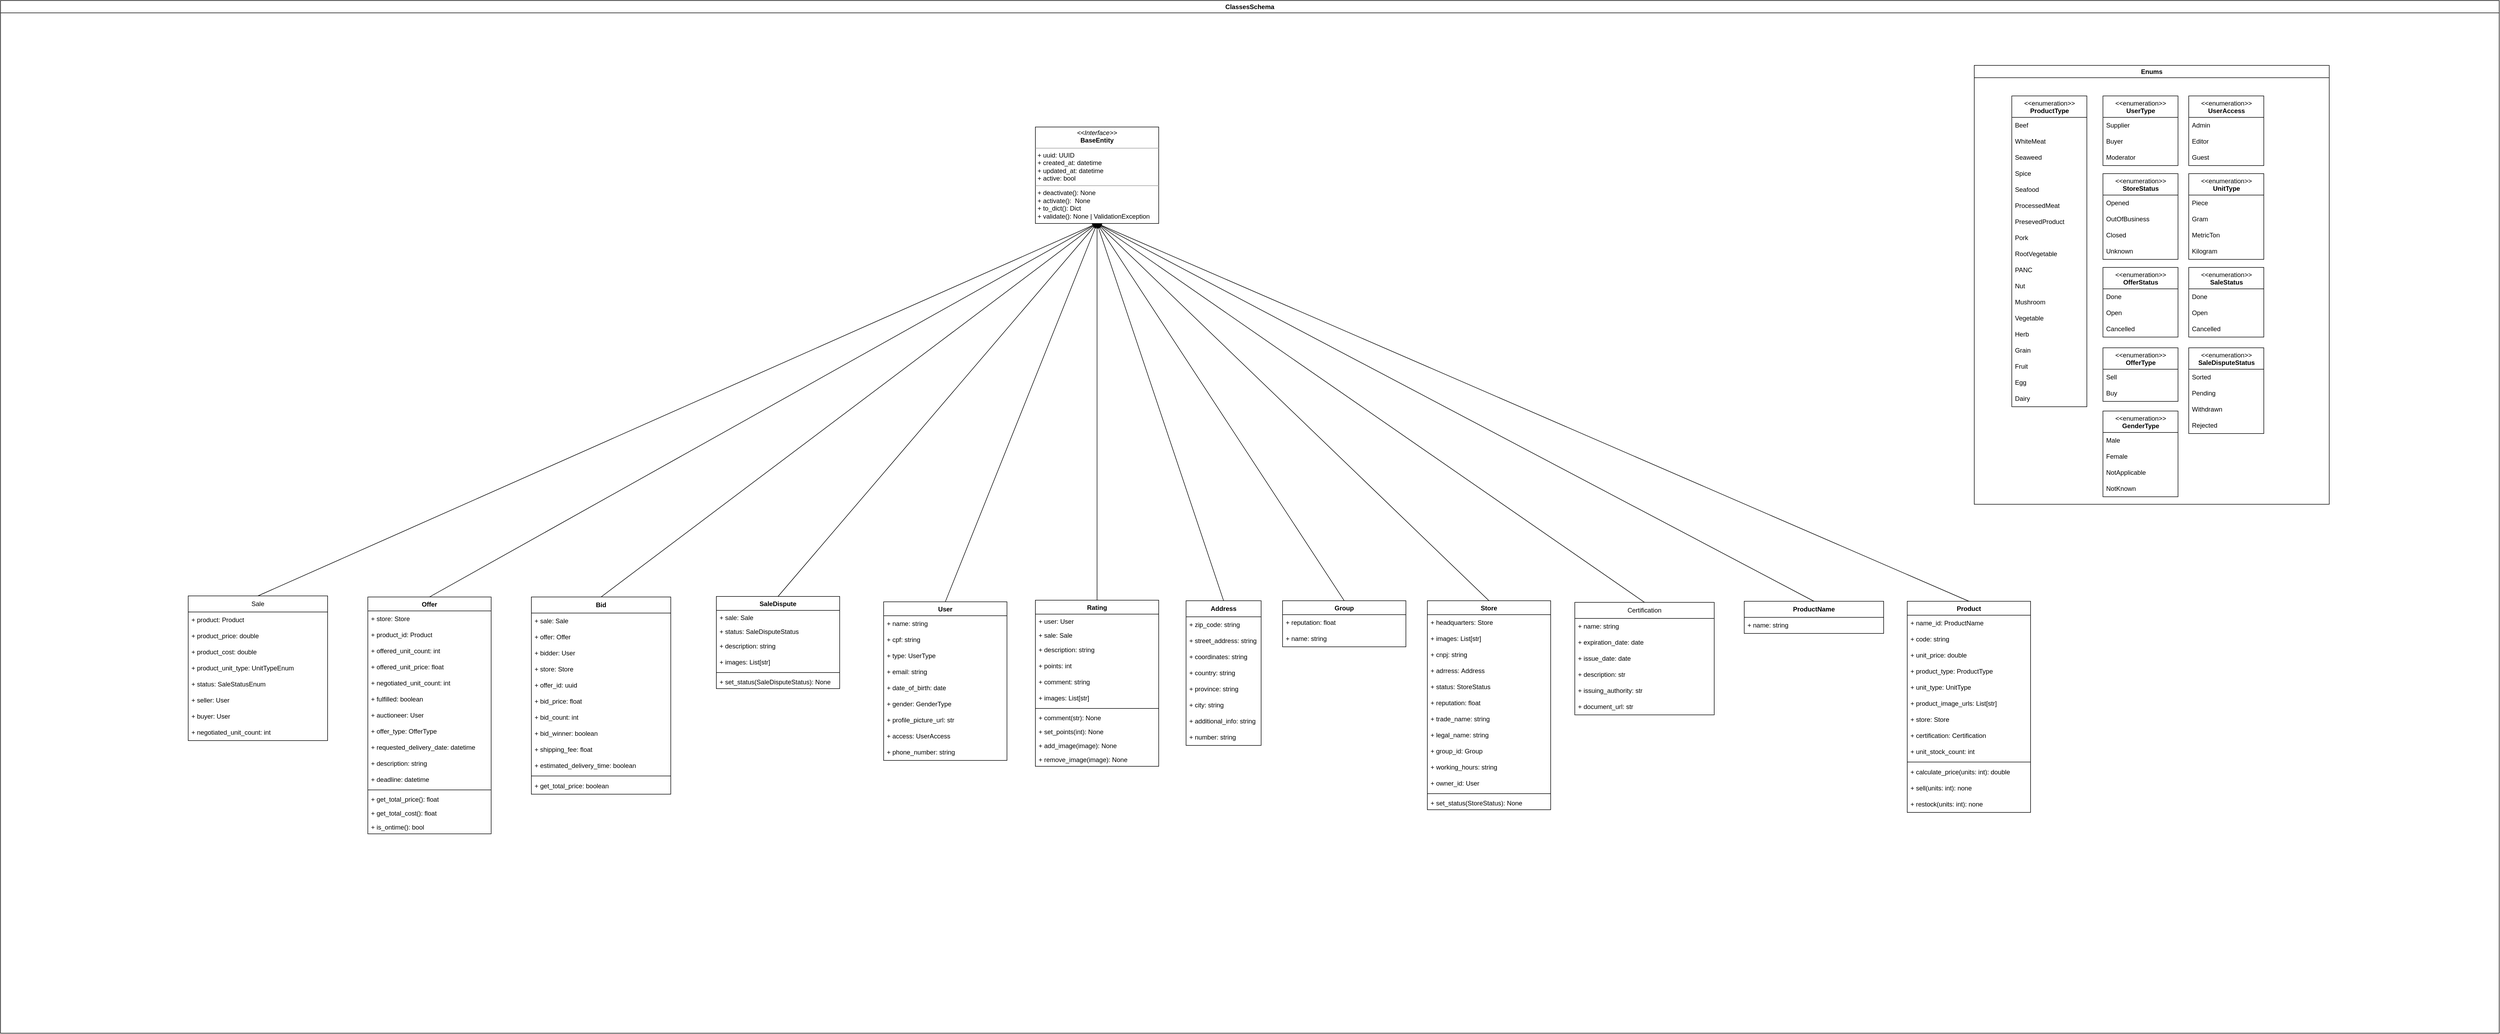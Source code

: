 <mxfile>
    <diagram id="O-HHleiyIl8pwxLoaR7Z" name="Page-1">
        <mxGraphModel dx="7420" dy="7273" grid="0" gridSize="10" guides="1" tooltips="1" connect="1" arrows="1" fold="1" page="0" pageScale="1" pageWidth="850" pageHeight="1100" math="0" shadow="0">
            <root>
                <mxCell id="0"/>
                <mxCell id="1" parent="0"/>
                <mxCell id="69" value="Certification" style="swimlane;fontStyle=0;childLayout=stackLayout;horizontal=1;startSize=30;horizontalStack=0;resizeParent=1;resizeParentMax=0;resizeLast=0;collapsible=1;marginBottom=0;whiteSpace=wrap;html=1;" parent="1" vertex="1">
                    <mxGeometry x="1237" y="-2941" width="260" height="210" as="geometry"/>
                </mxCell>
                <mxCell id="70" value="+ name: string" style="text;strokeColor=none;fillColor=none;align=left;verticalAlign=middle;spacingLeft=4;spacingRight=4;overflow=hidden;points=[[0,0.5],[1,0.5]];portConstraint=eastwest;rotatable=0;whiteSpace=wrap;html=1;" parent="69" vertex="1">
                    <mxGeometry y="30" width="260" height="30" as="geometry"/>
                </mxCell>
                <mxCell id="71" value="+ expiration_date: date" style="text;strokeColor=none;fillColor=none;align=left;verticalAlign=middle;spacingLeft=4;spacingRight=4;overflow=hidden;points=[[0,0.5],[1,0.5]];portConstraint=eastwest;rotatable=0;whiteSpace=wrap;html=1;" parent="69" vertex="1">
                    <mxGeometry y="60" width="260" height="30" as="geometry"/>
                </mxCell>
                <mxCell id="72" value="+ issue_date: date" style="text;strokeColor=none;fillColor=none;align=left;verticalAlign=middle;spacingLeft=4;spacingRight=4;overflow=hidden;points=[[0,0.5],[1,0.5]];portConstraint=eastwest;rotatable=0;whiteSpace=wrap;html=1;" parent="69" vertex="1">
                    <mxGeometry y="90" width="260" height="30" as="geometry"/>
                </mxCell>
                <mxCell id="73" value="+ description: str" style="text;strokeColor=none;fillColor=none;align=left;verticalAlign=middle;spacingLeft=4;spacingRight=4;overflow=hidden;points=[[0,0.5],[1,0.5]];portConstraint=eastwest;rotatable=0;whiteSpace=wrap;html=1;" parent="69" vertex="1">
                    <mxGeometry y="120" width="260" height="30" as="geometry"/>
                </mxCell>
                <mxCell id="489" value="+ issuing_authority: str" style="text;strokeColor=none;fillColor=none;align=left;verticalAlign=middle;spacingLeft=4;spacingRight=4;overflow=hidden;points=[[0,0.5],[1,0.5]];portConstraint=eastwest;rotatable=0;whiteSpace=wrap;html=1;" vertex="1" parent="69">
                    <mxGeometry y="150" width="260" height="30" as="geometry"/>
                </mxCell>
                <mxCell id="74" value="+ document_url: str" style="text;strokeColor=none;fillColor=none;align=left;verticalAlign=middle;spacingLeft=4;spacingRight=4;overflow=hidden;points=[[0,0.5],[1,0.5]];portConstraint=eastwest;rotatable=0;whiteSpace=wrap;html=1;" parent="69" vertex="1">
                    <mxGeometry y="180" width="260" height="30" as="geometry"/>
                </mxCell>
                <mxCell id="438" style="edgeStyle=none;html=1;exitX=0.5;exitY=0;exitDx=0;exitDy=0;entryX=0.5;entryY=1;entryDx=0;entryDy=0;" edge="1" parent="1" source="96" target="367">
                    <mxGeometry relative="1" as="geometry"/>
                </mxCell>
                <mxCell id="96" value="Sale" style="swimlane;fontStyle=0;childLayout=stackLayout;horizontal=1;startSize=30;horizontalStack=0;resizeParent=1;resizeParentMax=0;resizeLast=0;collapsible=1;marginBottom=0;whiteSpace=wrap;html=1;" parent="1" vertex="1">
                    <mxGeometry x="-1349" y="-2953" width="260" height="270" as="geometry"/>
                </mxCell>
                <mxCell id="97" value="+ product: Product" style="text;strokeColor=none;fillColor=none;align=left;verticalAlign=middle;spacingLeft=4;spacingRight=4;overflow=hidden;points=[[0,0.5],[1,0.5]];portConstraint=eastwest;rotatable=0;whiteSpace=wrap;html=1;" parent="96" vertex="1">
                    <mxGeometry y="30" width="260" height="30" as="geometry"/>
                </mxCell>
                <mxCell id="435" value="+ product_price: double" style="text;strokeColor=none;fillColor=none;align=left;verticalAlign=middle;spacingLeft=4;spacingRight=4;overflow=hidden;points=[[0,0.5],[1,0.5]];portConstraint=eastwest;rotatable=0;whiteSpace=wrap;html=1;" vertex="1" parent="96">
                    <mxGeometry y="60" width="260" height="30" as="geometry"/>
                </mxCell>
                <mxCell id="99" value="+ product_cost: double" style="text;strokeColor=none;fillColor=none;align=left;verticalAlign=middle;spacingLeft=4;spacingRight=4;overflow=hidden;points=[[0,0.5],[1,0.5]];portConstraint=eastwest;rotatable=0;whiteSpace=wrap;html=1;" parent="96" vertex="1">
                    <mxGeometry y="90" width="260" height="30" as="geometry"/>
                </mxCell>
                <mxCell id="279" value="+ product_unit_type:&amp;nbsp;&lt;span style=&quot;text-align: center;&quot;&gt;UnitTypeEnum&lt;/span&gt;" style="text;strokeColor=none;fillColor=none;align=left;verticalAlign=middle;spacingLeft=4;spacingRight=4;overflow=hidden;points=[[0,0.5],[1,0.5]];portConstraint=eastwest;rotatable=0;whiteSpace=wrap;html=1;" parent="96" vertex="1">
                    <mxGeometry y="120" width="260" height="30" as="geometry"/>
                </mxCell>
                <mxCell id="120" value="+ status: SaleStatusEnum" style="text;strokeColor=none;fillColor=none;align=left;verticalAlign=middle;spacingLeft=4;spacingRight=4;overflow=hidden;points=[[0,0.5],[1,0.5]];portConstraint=eastwest;rotatable=0;whiteSpace=wrap;html=1;" parent="96" vertex="1">
                    <mxGeometry y="150" width="260" height="30" as="geometry"/>
                </mxCell>
                <mxCell id="95" value="+ seller: User" style="text;strokeColor=none;fillColor=none;align=left;verticalAlign=middle;spacingLeft=4;spacingRight=4;overflow=hidden;points=[[0,0.5],[1,0.5]];portConstraint=eastwest;rotatable=0;whiteSpace=wrap;html=1;" parent="96" vertex="1">
                    <mxGeometry y="180" width="260" height="30" as="geometry"/>
                </mxCell>
                <mxCell id="91" value="+ buyer: User" style="text;strokeColor=none;fillColor=none;align=left;verticalAlign=middle;spacingLeft=4;spacingRight=4;overflow=hidden;points=[[0,0.5],[1,0.5]];portConstraint=eastwest;rotatable=0;whiteSpace=wrap;html=1;" parent="96" vertex="1">
                    <mxGeometry y="210" width="260" height="30" as="geometry"/>
                </mxCell>
                <mxCell id="100" value="+ negotiated_unit_count: int" style="text;strokeColor=none;fillColor=none;align=left;verticalAlign=middle;spacingLeft=4;spacingRight=4;overflow=hidden;points=[[0,0.5],[1,0.5]];portConstraint=eastwest;rotatable=0;whiteSpace=wrap;html=1;" parent="96" vertex="1">
                    <mxGeometry y="240" width="260" height="30" as="geometry"/>
                </mxCell>
                <mxCell id="194" value="&lt;b&gt;Bid&lt;/b&gt;" style="swimlane;fontStyle=0;childLayout=stackLayout;horizontal=1;startSize=30;horizontalStack=0;resizeParent=1;resizeParentMax=0;resizeLast=0;collapsible=1;marginBottom=0;whiteSpace=wrap;html=1;" parent="1" vertex="1">
                    <mxGeometry x="-709" y="-2951" width="260" height="368" as="geometry"/>
                </mxCell>
                <mxCell id="433" value="+ sale: Sale" style="text;strokeColor=none;fillColor=none;align=left;verticalAlign=middle;spacingLeft=4;spacingRight=4;overflow=hidden;points=[[0,0.5],[1,0.5]];portConstraint=eastwest;rotatable=0;whiteSpace=wrap;html=1;" vertex="1" parent="194">
                    <mxGeometry y="30" width="260" height="30" as="geometry"/>
                </mxCell>
                <mxCell id="280" value="+ offer: Offer" style="text;strokeColor=none;fillColor=none;align=left;verticalAlign=middle;spacingLeft=4;spacingRight=4;overflow=hidden;points=[[0,0.5],[1,0.5]];portConstraint=eastwest;rotatable=0;whiteSpace=wrap;html=1;" parent="194" vertex="1">
                    <mxGeometry y="60" width="260" height="30" as="geometry"/>
                </mxCell>
                <mxCell id="195" value="+ bidder: User" style="text;strokeColor=none;fillColor=none;align=left;verticalAlign=middle;spacingLeft=4;spacingRight=4;overflow=hidden;points=[[0,0.5],[1,0.5]];portConstraint=eastwest;rotatable=0;whiteSpace=wrap;html=1;" parent="194" vertex="1">
                    <mxGeometry y="90" width="260" height="30" as="geometry"/>
                </mxCell>
                <mxCell id="285" value="+ store: Store&amp;nbsp;" style="text;strokeColor=none;fillColor=none;align=left;verticalAlign=middle;spacingLeft=4;spacingRight=4;overflow=hidden;points=[[0,0.5],[1,0.5]];portConstraint=eastwest;rotatable=0;whiteSpace=wrap;html=1;" parent="194" vertex="1">
                    <mxGeometry y="120" width="260" height="30" as="geometry"/>
                </mxCell>
                <mxCell id="246" value="+ offer_id: uuid" style="text;strokeColor=none;fillColor=none;align=left;verticalAlign=middle;spacingLeft=4;spacingRight=4;overflow=hidden;points=[[0,0.5],[1,0.5]];portConstraint=eastwest;rotatable=0;whiteSpace=wrap;html=1;" parent="194" vertex="1">
                    <mxGeometry y="150" width="260" height="30" as="geometry"/>
                </mxCell>
                <mxCell id="243" value="+ bid_price: float" style="text;strokeColor=none;fillColor=none;align=left;verticalAlign=middle;spacingLeft=4;spacingRight=4;overflow=hidden;points=[[0,0.5],[1,0.5]];portConstraint=eastwest;rotatable=0;whiteSpace=wrap;html=1;" parent="194" vertex="1">
                    <mxGeometry y="180" width="260" height="30" as="geometry"/>
                </mxCell>
                <mxCell id="245" value="+ bid_count: int" style="text;strokeColor=none;fillColor=none;align=left;verticalAlign=middle;spacingLeft=4;spacingRight=4;overflow=hidden;points=[[0,0.5],[1,0.5]];portConstraint=eastwest;rotatable=0;whiteSpace=wrap;html=1;" parent="194" vertex="1">
                    <mxGeometry y="210" width="260" height="30" as="geometry"/>
                </mxCell>
                <mxCell id="287" value="+ bid_winner: boolean" style="text;strokeColor=none;fillColor=none;align=left;verticalAlign=middle;spacingLeft=4;spacingRight=4;overflow=hidden;points=[[0,0.5],[1,0.5]];portConstraint=eastwest;rotatable=0;whiteSpace=wrap;html=1;" parent="194" vertex="1">
                    <mxGeometry y="240" width="260" height="30" as="geometry"/>
                </mxCell>
                <mxCell id="289" value="+ shipping_fee: float" style="text;strokeColor=none;fillColor=none;align=left;verticalAlign=middle;spacingLeft=4;spacingRight=4;overflow=hidden;points=[[0,0.5],[1,0.5]];portConstraint=eastwest;rotatable=0;whiteSpace=wrap;html=1;" parent="194" vertex="1">
                    <mxGeometry y="270" width="260" height="30" as="geometry"/>
                </mxCell>
                <mxCell id="244" value="+ estimated_delivery_time: boolean" style="text;strokeColor=none;fillColor=none;align=left;verticalAlign=middle;spacingLeft=4;spacingRight=4;overflow=hidden;points=[[0,0.5],[1,0.5]];portConstraint=eastwest;rotatable=0;whiteSpace=wrap;html=1;" parent="194" vertex="1">
                    <mxGeometry y="300" width="260" height="30" as="geometry"/>
                </mxCell>
                <mxCell id="429" value="" style="line;strokeWidth=1;fillColor=none;align=left;verticalAlign=middle;spacingTop=-1;spacingLeft=3;spacingRight=3;rotatable=0;labelPosition=right;points=[];portConstraint=eastwest;strokeColor=inherit;" vertex="1" parent="194">
                    <mxGeometry y="330" width="260" height="8" as="geometry"/>
                </mxCell>
                <mxCell id="434" value="+ get_total_price: boolean" style="text;strokeColor=none;fillColor=none;align=left;verticalAlign=middle;spacingLeft=4;spacingRight=4;overflow=hidden;points=[[0,0.5],[1,0.5]];portConstraint=eastwest;rotatable=0;whiteSpace=wrap;html=1;" vertex="1" parent="194">
                    <mxGeometry y="338" width="260" height="30" as="geometry"/>
                </mxCell>
                <mxCell id="229" value="&lt;b&gt;ProductName&lt;/b&gt;" style="swimlane;fontStyle=0;childLayout=stackLayout;horizontal=1;startSize=30;horizontalStack=0;resizeParent=1;resizeParentMax=0;resizeLast=0;collapsible=1;marginBottom=0;whiteSpace=wrap;html=1;" parent="1" vertex="1">
                    <mxGeometry x="1553" y="-2943" width="260" height="60" as="geometry"/>
                </mxCell>
                <mxCell id="230" value="+ name: string" style="text;strokeColor=none;fillColor=none;align=left;verticalAlign=middle;spacingLeft=4;spacingRight=4;overflow=hidden;points=[[0,0.5],[1,0.5]];portConstraint=eastwest;rotatable=0;whiteSpace=wrap;html=1;" parent="229" vertex="1">
                    <mxGeometry y="30" width="260" height="30" as="geometry"/>
                </mxCell>
                <mxCell id="367" value="&lt;p style=&quot;margin:0px;margin-top:4px;text-align:center;&quot;&gt;&lt;i&gt;&amp;lt;&amp;lt;Interface&amp;gt;&amp;gt;&lt;/i&gt;&lt;br&gt;&lt;b&gt;BaseEntity&lt;/b&gt;&lt;/p&gt;&lt;hr size=&quot;1&quot;&gt;&lt;p style=&quot;margin:0px;margin-left:4px;&quot;&gt;+ uuid: UUID&lt;br&gt;+ created_at: datetime&lt;/p&gt;&lt;p style=&quot;margin:0px;margin-left:4px;&quot;&gt;+ updated_at: datetime&lt;/p&gt;&lt;p style=&quot;margin:0px;margin-left:4px;&quot;&gt;+ active: bool&lt;/p&gt;&lt;hr size=&quot;1&quot;&gt;&lt;p style=&quot;margin:0px;margin-left:4px;&quot;&gt;+ deactivate(): None&lt;br&gt;+ activate():&amp;nbsp; None&lt;/p&gt;&lt;p style=&quot;margin:0px;margin-left:4px;&quot;&gt;+ to_dict(): Dict&lt;/p&gt;&lt;p style=&quot;margin:0px;margin-left:4px;&quot;&gt;+ validate(): None | ValidationException&lt;/p&gt;" style="verticalAlign=top;align=left;overflow=fill;fontSize=12;fontFamily=Helvetica;html=1;" parent="1" vertex="1">
                    <mxGeometry x="231" y="-3828" width="230" height="180" as="geometry"/>
                </mxCell>
                <mxCell id="368" value="SaleDispute" style="swimlane;fontStyle=1;align=center;verticalAlign=top;childLayout=stackLayout;horizontal=1;startSize=26;horizontalStack=0;resizeParent=1;resizeParentMax=0;resizeLast=0;collapsible=1;marginBottom=0;" parent="1" vertex="1">
                    <mxGeometry x="-364" y="-2952" width="230" height="172" as="geometry"/>
                </mxCell>
                <mxCell id="369" value="+ sale: Sale" style="text;strokeColor=none;fillColor=none;align=left;verticalAlign=top;spacingLeft=4;spacingRight=4;overflow=hidden;rotatable=0;points=[[0,0.5],[1,0.5]];portConstraint=eastwest;" parent="368" vertex="1">
                    <mxGeometry y="26" width="230" height="26" as="geometry"/>
                </mxCell>
                <mxCell id="372" value="+ status: SaleDisputeStatus" style="text;strokeColor=none;fillColor=none;align=left;verticalAlign=top;spacingLeft=4;spacingRight=4;overflow=hidden;rotatable=0;points=[[0,0.5],[1,0.5]];portConstraint=eastwest;" parent="368" vertex="1">
                    <mxGeometry y="52" width="230" height="26" as="geometry"/>
                </mxCell>
                <mxCell id="378" value="+ description: string" style="text;strokeColor=none;fillColor=none;align=left;verticalAlign=middle;spacingLeft=4;spacingRight=4;overflow=hidden;points=[[0,0.5],[1,0.5]];portConstraint=eastwest;rotatable=0;whiteSpace=wrap;html=1;" parent="368" vertex="1">
                    <mxGeometry y="78" width="230" height="30" as="geometry"/>
                </mxCell>
                <mxCell id="379" value="+ images: List[str]" style="text;strokeColor=none;fillColor=none;align=left;verticalAlign=middle;spacingLeft=4;spacingRight=4;overflow=hidden;points=[[0,0.5],[1,0.5]];portConstraint=eastwest;rotatable=0;whiteSpace=wrap;html=1;" parent="368" vertex="1">
                    <mxGeometry y="108" width="230" height="30" as="geometry"/>
                </mxCell>
                <mxCell id="370" value="" style="line;strokeWidth=1;fillColor=none;align=left;verticalAlign=middle;spacingTop=-1;spacingLeft=3;spacingRight=3;rotatable=0;labelPosition=right;points=[];portConstraint=eastwest;strokeColor=inherit;" parent="368" vertex="1">
                    <mxGeometry y="138" width="230" height="8" as="geometry"/>
                </mxCell>
                <mxCell id="371" value="+ set_status(SaleDisputeStatus): None" style="text;strokeColor=none;fillColor=none;align=left;verticalAlign=top;spacingLeft=4;spacingRight=4;overflow=hidden;rotatable=0;points=[[0,0.5],[1,0.5]];portConstraint=eastwest;" parent="368" vertex="1">
                    <mxGeometry y="146" width="230" height="26" as="geometry"/>
                </mxCell>
                <mxCell id="401" value="Rating" style="swimlane;fontStyle=1;align=center;verticalAlign=top;childLayout=stackLayout;horizontal=1;startSize=26;horizontalStack=0;resizeParent=1;resizeParentMax=0;resizeLast=0;collapsible=1;marginBottom=0;" parent="1" vertex="1">
                    <mxGeometry x="231" y="-2945" width="230" height="310" as="geometry"/>
                </mxCell>
                <mxCell id="402" value="+ user: User" style="text;strokeColor=none;fillColor=none;align=left;verticalAlign=top;spacingLeft=4;spacingRight=4;overflow=hidden;rotatable=0;points=[[0,0.5],[1,0.5]];portConstraint=eastwest;" parent="401" vertex="1">
                    <mxGeometry y="26" width="230" height="26" as="geometry"/>
                </mxCell>
                <mxCell id="403" value="+ sale: Sale" style="text;strokeColor=none;fillColor=none;align=left;verticalAlign=top;spacingLeft=4;spacingRight=4;overflow=hidden;rotatable=0;points=[[0,0.5],[1,0.5]];portConstraint=eastwest;" parent="401" vertex="1">
                    <mxGeometry y="52" width="230" height="26" as="geometry"/>
                </mxCell>
                <mxCell id="404" value="+ description: string" style="text;strokeColor=none;fillColor=none;align=left;verticalAlign=middle;spacingLeft=4;spacingRight=4;overflow=hidden;points=[[0,0.5],[1,0.5]];portConstraint=eastwest;rotatable=0;whiteSpace=wrap;html=1;" parent="401" vertex="1">
                    <mxGeometry y="78" width="230" height="30" as="geometry"/>
                </mxCell>
                <mxCell id="409" value="+ points: int" style="text;strokeColor=none;fillColor=none;align=left;verticalAlign=middle;spacingLeft=4;spacingRight=4;overflow=hidden;points=[[0,0.5],[1,0.5]];portConstraint=eastwest;rotatable=0;whiteSpace=wrap;html=1;" parent="401" vertex="1">
                    <mxGeometry y="108" width="230" height="30" as="geometry"/>
                </mxCell>
                <mxCell id="116" value="+ comment: string" style="text;strokeColor=none;fillColor=none;align=left;verticalAlign=middle;spacingLeft=4;spacingRight=4;overflow=hidden;points=[[0,0.5],[1,0.5]];portConstraint=eastwest;rotatable=0;whiteSpace=wrap;html=1;" parent="401" vertex="1">
                    <mxGeometry y="138" width="230" height="30" as="geometry"/>
                </mxCell>
                <mxCell id="408" value="+ images: List[str]" style="text;strokeColor=none;fillColor=none;align=left;verticalAlign=middle;spacingLeft=4;spacingRight=4;overflow=hidden;points=[[0,0.5],[1,0.5]];portConstraint=eastwest;rotatable=0;whiteSpace=wrap;html=1;" parent="401" vertex="1">
                    <mxGeometry y="168" width="230" height="30" as="geometry"/>
                </mxCell>
                <mxCell id="406" value="" style="line;strokeWidth=1;fillColor=none;align=left;verticalAlign=middle;spacingTop=-1;spacingLeft=3;spacingRight=3;rotatable=0;labelPosition=right;points=[];portConstraint=eastwest;strokeColor=inherit;" parent="401" vertex="1">
                    <mxGeometry y="198" width="230" height="8" as="geometry"/>
                </mxCell>
                <mxCell id="410" value="+ comment(str): None" style="text;strokeColor=none;fillColor=none;align=left;verticalAlign=top;spacingLeft=4;spacingRight=4;overflow=hidden;rotatable=0;points=[[0,0.5],[1,0.5]];portConstraint=eastwest;" parent="401" vertex="1">
                    <mxGeometry y="206" width="230" height="26" as="geometry"/>
                </mxCell>
                <mxCell id="407" value="+ set_points(int): None" style="text;strokeColor=none;fillColor=none;align=left;verticalAlign=top;spacingLeft=4;spacingRight=4;overflow=hidden;rotatable=0;points=[[0,0.5],[1,0.5]];portConstraint=eastwest;" parent="401" vertex="1">
                    <mxGeometry y="232" width="230" height="26" as="geometry"/>
                </mxCell>
                <mxCell id="412" value="+ add_image(image): None" style="text;strokeColor=none;fillColor=none;align=left;verticalAlign=top;spacingLeft=4;spacingRight=4;overflow=hidden;rotatable=0;points=[[0,0.5],[1,0.5]];portConstraint=eastwest;" parent="401" vertex="1">
                    <mxGeometry y="258" width="230" height="26" as="geometry"/>
                </mxCell>
                <mxCell id="411" value="+ remove_image(image): None" style="text;strokeColor=none;fillColor=none;align=left;verticalAlign=top;spacingLeft=4;spacingRight=4;overflow=hidden;rotatable=0;points=[[0,0.5],[1,0.5]];portConstraint=eastwest;" parent="401" vertex="1">
                    <mxGeometry y="284" width="230" height="26" as="geometry"/>
                </mxCell>
                <mxCell id="414" value="User" style="swimlane;fontStyle=1;align=center;verticalAlign=top;childLayout=stackLayout;horizontal=1;startSize=26;horizontalStack=0;resizeParent=1;resizeParentMax=0;resizeLast=0;collapsible=1;marginBottom=0;" vertex="1" parent="1">
                    <mxGeometry x="-52" y="-2942" width="230" height="296" as="geometry"/>
                </mxCell>
                <mxCell id="10" value="+ name: string" style="text;strokeColor=none;fillColor=none;align=left;verticalAlign=middle;spacingLeft=4;spacingRight=4;overflow=hidden;points=[[0,0.5],[1,0.5]];portConstraint=eastwest;rotatable=0;whiteSpace=wrap;html=1;" parent="414" vertex="1">
                    <mxGeometry y="26" width="230" height="30" as="geometry"/>
                </mxCell>
                <mxCell id="28" value="+ cpf: string" style="text;strokeColor=none;fillColor=none;align=left;verticalAlign=middle;spacingLeft=4;spacingRight=4;overflow=hidden;points=[[0,0.5],[1,0.5]];portConstraint=eastwest;rotatable=0;whiteSpace=wrap;html=1;" parent="414" vertex="1">
                    <mxGeometry y="56" width="230" height="30" as="geometry"/>
                </mxCell>
                <mxCell id="27" value="+ type: UserType" style="text;strokeColor=none;fillColor=none;align=left;verticalAlign=middle;spacingLeft=4;spacingRight=4;overflow=hidden;points=[[0,0.5],[1,0.5]];portConstraint=eastwest;rotatable=0;whiteSpace=wrap;html=1;" parent="414" vertex="1">
                    <mxGeometry y="86" width="230" height="30" as="geometry"/>
                </mxCell>
                <mxCell id="11" value="+ email: string" style="text;strokeColor=none;fillColor=none;align=left;verticalAlign=middle;spacingLeft=4;spacingRight=4;overflow=hidden;points=[[0,0.5],[1,0.5]];portConstraint=eastwest;rotatable=0;whiteSpace=wrap;html=1;" parent="414" vertex="1">
                    <mxGeometry y="116" width="230" height="30" as="geometry"/>
                </mxCell>
                <mxCell id="491" value="+ date_of_birth: date" style="text;strokeColor=none;fillColor=none;align=left;verticalAlign=middle;spacingLeft=4;spacingRight=4;overflow=hidden;points=[[0,0.5],[1,0.5]];portConstraint=eastwest;rotatable=0;whiteSpace=wrap;html=1;" vertex="1" parent="414">
                    <mxGeometry y="146" width="230" height="30" as="geometry"/>
                </mxCell>
                <mxCell id="610" value="+ gender: GenderType" style="text;strokeColor=none;fillColor=none;align=left;verticalAlign=middle;spacingLeft=4;spacingRight=4;overflow=hidden;points=[[0,0.5],[1,0.5]];portConstraint=eastwest;rotatable=0;whiteSpace=wrap;html=1;" vertex="1" parent="414">
                    <mxGeometry y="176" width="230" height="30" as="geometry"/>
                </mxCell>
                <mxCell id="611" value="+ profile_picture_url: str" style="text;strokeColor=none;fillColor=none;align=left;verticalAlign=middle;spacingLeft=4;spacingRight=4;overflow=hidden;points=[[0,0.5],[1,0.5]];portConstraint=eastwest;rotatable=0;whiteSpace=wrap;html=1;" vertex="1" parent="414">
                    <mxGeometry y="206" width="230" height="30" as="geometry"/>
                </mxCell>
                <mxCell id="612" value="+ access: UserAccess" style="text;strokeColor=none;fillColor=none;align=left;verticalAlign=middle;spacingLeft=4;spacingRight=4;overflow=hidden;points=[[0,0.5],[1,0.5]];portConstraint=eastwest;rotatable=0;whiteSpace=wrap;html=1;" vertex="1" parent="414">
                    <mxGeometry y="236" width="230" height="30" as="geometry"/>
                </mxCell>
                <mxCell id="487" value="+ phone_number: string" style="text;strokeColor=none;fillColor=none;align=left;verticalAlign=middle;spacingLeft=4;spacingRight=4;overflow=hidden;points=[[0,0.5],[1,0.5]];portConstraint=eastwest;rotatable=0;whiteSpace=wrap;html=1;" vertex="1" parent="414">
                    <mxGeometry y="266" width="230" height="30" as="geometry"/>
                </mxCell>
                <mxCell id="421" value="Offer" style="swimlane;fontStyle=1;align=center;verticalAlign=top;childLayout=stackLayout;horizontal=1;startSize=26;horizontalStack=0;resizeParent=1;resizeParentMax=0;resizeLast=0;collapsible=1;marginBottom=0;" vertex="1" parent="1">
                    <mxGeometry x="-1014" y="-2951" width="230" height="442" as="geometry"/>
                </mxCell>
                <mxCell id="264" value="+ store: Store" style="text;strokeColor=none;fillColor=none;align=left;verticalAlign=middle;spacingLeft=4;spacingRight=4;overflow=hidden;points=[[0,0.5],[1,0.5]];portConstraint=eastwest;rotatable=0;whiteSpace=wrap;html=1;" parent="421" vertex="1">
                    <mxGeometry y="26" width="230" height="30" as="geometry"/>
                </mxCell>
                <mxCell id="242" value="+ product_id: Product" style="text;strokeColor=none;fillColor=none;align=left;verticalAlign=middle;spacingLeft=4;spacingRight=4;overflow=hidden;points=[[0,0.5],[1,0.5]];portConstraint=eastwest;rotatable=0;whiteSpace=wrap;html=1;" parent="421" vertex="1">
                    <mxGeometry y="56" width="230" height="30" as="geometry"/>
                </mxCell>
                <mxCell id="263" value="+ offered_unit_count: int" style="text;strokeColor=none;fillColor=none;align=left;verticalAlign=middle;spacingLeft=4;spacingRight=4;overflow=hidden;points=[[0,0.5],[1,0.5]];portConstraint=eastwest;rotatable=0;whiteSpace=wrap;html=1;" parent="421" vertex="1">
                    <mxGeometry y="86" width="230" height="30" as="geometry"/>
                </mxCell>
                <mxCell id="259" value="+ offered_unit_price: float" style="text;strokeColor=none;fillColor=none;align=left;verticalAlign=middle;spacingLeft=4;spacingRight=4;overflow=hidden;points=[[0,0.5],[1,0.5]];portConstraint=eastwest;rotatable=0;whiteSpace=wrap;html=1;" parent="421" vertex="1">
                    <mxGeometry y="116" width="230" height="30" as="geometry"/>
                </mxCell>
                <mxCell id="278" value="+ negotiated_unit_count: int" style="text;strokeColor=none;fillColor=none;align=left;verticalAlign=middle;spacingLeft=4;spacingRight=4;overflow=hidden;points=[[0,0.5],[1,0.5]];portConstraint=eastwest;rotatable=0;whiteSpace=wrap;html=1;" parent="421" vertex="1">
                    <mxGeometry y="146" width="230" height="30" as="geometry"/>
                </mxCell>
                <mxCell id="269" value="+ fulfilled: boolean" style="text;strokeColor=none;fillColor=none;align=left;verticalAlign=middle;spacingLeft=4;spacingRight=4;overflow=hidden;points=[[0,0.5],[1,0.5]];portConstraint=eastwest;rotatable=0;whiteSpace=wrap;html=1;" parent="421" vertex="1">
                    <mxGeometry y="176" width="230" height="30" as="geometry"/>
                </mxCell>
                <mxCell id="277" value="+ auctioneer: User" style="text;strokeColor=none;fillColor=none;align=left;verticalAlign=middle;spacingLeft=4;spacingRight=4;overflow=hidden;points=[[0,0.5],[1,0.5]];portConstraint=eastwest;rotatable=0;whiteSpace=wrap;html=1;" parent="421" vertex="1">
                    <mxGeometry y="206" width="230" height="30" as="geometry"/>
                </mxCell>
                <mxCell id="193" value="+ offer_type: OfferType" style="text;strokeColor=none;fillColor=none;align=left;verticalAlign=middle;spacingLeft=4;spacingRight=4;overflow=hidden;points=[[0,0.5],[1,0.5]];portConstraint=eastwest;rotatable=0;whiteSpace=wrap;html=1;" parent="421" vertex="1">
                    <mxGeometry y="236" width="230" height="30" as="geometry"/>
                </mxCell>
                <mxCell id="288" value="+ requested_delivery_date: datetime" style="text;strokeColor=none;fillColor=none;align=left;verticalAlign=middle;spacingLeft=4;spacingRight=4;overflow=hidden;points=[[0,0.5],[1,0.5]];portConstraint=eastwest;rotatable=0;whiteSpace=wrap;html=1;" parent="421" vertex="1">
                    <mxGeometry y="266" width="230" height="30" as="geometry"/>
                </mxCell>
                <mxCell id="290" value="+ description: string" style="text;strokeColor=none;fillColor=none;align=left;verticalAlign=middle;spacingLeft=4;spacingRight=4;overflow=hidden;points=[[0,0.5],[1,0.5]];portConstraint=eastwest;rotatable=0;whiteSpace=wrap;html=1;" parent="421" vertex="1">
                    <mxGeometry y="296" width="230" height="30" as="geometry"/>
                </mxCell>
                <mxCell id="286" value="+ deadline: datetime" style="text;strokeColor=none;fillColor=none;align=left;verticalAlign=middle;spacingLeft=4;spacingRight=4;overflow=hidden;points=[[0,0.5],[1,0.5]];portConstraint=eastwest;rotatable=0;whiteSpace=wrap;html=1;" parent="421" vertex="1">
                    <mxGeometry y="326" width="230" height="30" as="geometry"/>
                </mxCell>
                <mxCell id="426" value="" style="line;strokeWidth=1;fillColor=none;align=left;verticalAlign=middle;spacingTop=-1;spacingLeft=3;spacingRight=3;rotatable=0;labelPosition=right;points=[];portConstraint=eastwest;strokeColor=inherit;" vertex="1" parent="421">
                    <mxGeometry y="356" width="230" height="8" as="geometry"/>
                </mxCell>
                <mxCell id="427" value="+ get_total_price(): float" style="text;strokeColor=none;fillColor=none;align=left;verticalAlign=top;spacingLeft=4;spacingRight=4;overflow=hidden;rotatable=0;points=[[0,0.5],[1,0.5]];portConstraint=eastwest;" vertex="1" parent="421">
                    <mxGeometry y="364" width="230" height="26" as="geometry"/>
                </mxCell>
                <mxCell id="430" value="+ get_total_cost(): float" style="text;strokeColor=none;fillColor=none;align=left;verticalAlign=top;spacingLeft=4;spacingRight=4;overflow=hidden;rotatable=0;points=[[0,0.5],[1,0.5]];portConstraint=eastwest;" vertex="1" parent="421">
                    <mxGeometry y="390" width="230" height="26" as="geometry"/>
                </mxCell>
                <mxCell id="428" value="+ is_ontime(): bool" style="text;strokeColor=none;fillColor=none;align=left;verticalAlign=top;spacingLeft=4;spacingRight=4;overflow=hidden;rotatable=0;points=[[0,0.5],[1,0.5]];portConstraint=eastwest;" vertex="1" parent="421">
                    <mxGeometry y="416" width="230" height="26" as="geometry"/>
                </mxCell>
                <mxCell id="439" style="edgeStyle=none;html=1;exitX=0.5;exitY=0;exitDx=0;exitDy=0;entryX=0.5;entryY=1;entryDx=0;entryDy=0;" edge="1" parent="1" source="421" target="367">
                    <mxGeometry relative="1" as="geometry">
                        <mxPoint x="-1061" y="-2864" as="sourcePoint"/>
                        <mxPoint x="234" y="-3149" as="targetPoint"/>
                    </mxGeometry>
                </mxCell>
                <mxCell id="441" style="edgeStyle=none;html=1;exitX=0.5;exitY=0;exitDx=0;exitDy=0;entryX=0.5;entryY=1;entryDx=0;entryDy=0;" edge="1" parent="1" source="194" target="367">
                    <mxGeometry relative="1" as="geometry">
                        <mxPoint x="-713" y="-2937" as="sourcePoint"/>
                        <mxPoint x="262" y="-3224" as="targetPoint"/>
                    </mxGeometry>
                </mxCell>
                <mxCell id="442" style="edgeStyle=none;html=1;entryX=0.5;entryY=1;entryDx=0;entryDy=0;exitX=0.5;exitY=0;exitDx=0;exitDy=0;" edge="1" parent="1" source="368" target="367">
                    <mxGeometry relative="1" as="geometry">
                        <mxPoint x="-192" y="-3012" as="sourcePoint"/>
                        <mxPoint x="716" y="-3238" as="targetPoint"/>
                    </mxGeometry>
                </mxCell>
                <mxCell id="444" style="edgeStyle=none;html=1;exitX=0.5;exitY=0;exitDx=0;exitDy=0;entryX=0.5;entryY=1;entryDx=0;entryDy=0;" edge="1" parent="1" source="414" target="367">
                    <mxGeometry relative="1" as="geometry">
                        <mxPoint x="-869" y="-2921" as="sourcePoint"/>
                        <mxPoint x="106" y="-3208" as="targetPoint"/>
                    </mxGeometry>
                </mxCell>
                <mxCell id="445" style="edgeStyle=none;html=1;exitX=0.5;exitY=0;exitDx=0;exitDy=0;entryX=0.5;entryY=1;entryDx=0;entryDy=0;" edge="1" parent="1" source="401" target="367">
                    <mxGeometry relative="1" as="geometry">
                        <mxPoint x="416" y="-3136" as="sourcePoint"/>
                        <mxPoint x="1391" y="-3423" as="targetPoint"/>
                    </mxGeometry>
                </mxCell>
                <mxCell id="446" style="edgeStyle=none;html=1;exitX=0.5;exitY=0;exitDx=0;exitDy=0;entryX=0.5;entryY=1;entryDx=0;entryDy=0;" edge="1" parent="1" source="413" target="367">
                    <mxGeometry relative="1" as="geometry">
                        <mxPoint x="519" y="-3119" as="sourcePoint"/>
                        <mxPoint x="304" y="-3183" as="targetPoint"/>
                    </mxGeometry>
                </mxCell>
                <mxCell id="447" style="edgeStyle=none;html=1;exitX=0.5;exitY=0;exitDx=0;exitDy=0;entryX=0.5;entryY=1;entryDx=0;entryDy=0;" edge="1" parent="1" source="387" target="367">
                    <mxGeometry relative="1" as="geometry">
                        <mxPoint x="601" y="-3140" as="sourcePoint"/>
                        <mxPoint x="1576" y="-3427" as="targetPoint"/>
                    </mxGeometry>
                </mxCell>
                <mxCell id="448" style="edgeStyle=none;html=1;exitX=0.5;exitY=0;exitDx=0;exitDy=0;entryX=0.5;entryY=1;entryDx=0;entryDy=0;" edge="1" parent="1" source="380" target="367">
                    <mxGeometry relative="1" as="geometry">
                        <mxPoint x="473" y="-3164" as="sourcePoint"/>
                        <mxPoint x="1448" y="-3451" as="targetPoint"/>
                    </mxGeometry>
                </mxCell>
                <mxCell id="449" style="edgeStyle=none;html=1;exitX=0.5;exitY=0;exitDx=0;exitDy=0;entryX=0.5;entryY=1;entryDx=0;entryDy=0;" edge="1" parent="1" source="69" target="367">
                    <mxGeometry relative="1" as="geometry">
                        <mxPoint x="701" y="-3251" as="sourcePoint"/>
                        <mxPoint x="1676" y="-3538" as="targetPoint"/>
                    </mxGeometry>
                </mxCell>
                <mxCell id="450" style="edgeStyle=none;html=1;entryX=0.5;entryY=1;entryDx=0;entryDy=0;exitX=0.5;exitY=0;exitDx=0;exitDy=0;" edge="1" parent="1" source="229" target="367">
                    <mxGeometry relative="1" as="geometry">
                        <mxPoint x="2038" y="-3071" as="sourcePoint"/>
                        <mxPoint x="2094" y="-3437" as="targetPoint"/>
                    </mxGeometry>
                </mxCell>
                <mxCell id="451" style="edgeStyle=none;html=1;exitX=0.5;exitY=0;exitDx=0;exitDy=0;entryX=0.5;entryY=1;entryDx=0;entryDy=0;" edge="1" parent="1" source="459" target="367">
                    <mxGeometry relative="1" as="geometry">
                        <mxPoint x="1978" y="-2943" as="sourcePoint"/>
                        <mxPoint x="1676" y="-3492" as="targetPoint"/>
                    </mxGeometry>
                </mxCell>
                <mxCell id="453" value="ClassesSchema" style="swimlane;whiteSpace=wrap;html=1;" vertex="1" parent="1">
                    <mxGeometry x="-1699" y="-4064" width="4660" height="1927" as="geometry"/>
                </mxCell>
                <mxCell id="454" value="Enums" style="swimlane;whiteSpace=wrap;html=1;" vertex="1" parent="453">
                    <mxGeometry x="3681" y="121" width="662" height="819" as="geometry"/>
                </mxCell>
                <mxCell id="291" value="&amp;lt;&amp;lt;enumeration&amp;gt;&amp;gt;&lt;br&gt;&lt;b&gt;UserType&lt;/b&gt;" style="swimlane;fontStyle=0;align=center;verticalAlign=top;childLayout=stackLayout;horizontal=1;startSize=40;horizontalStack=0;resizeParent=1;resizeParentMax=0;resizeLast=0;collapsible=0;marginBottom=0;html=1;" parent="454" vertex="1">
                    <mxGeometry x="240" y="57" width="140" height="130" as="geometry"/>
                </mxCell>
                <mxCell id="31" value="Supplier" style="text;strokeColor=none;fillColor=none;align=left;verticalAlign=middle;spacingLeft=4;spacingRight=4;overflow=hidden;points=[[0,0.5],[1,0.5]];portConstraint=eastwest;rotatable=0;whiteSpace=wrap;html=1;" parent="291" vertex="1">
                    <mxGeometry y="40" width="140" height="30" as="geometry"/>
                </mxCell>
                <mxCell id="32" value="Buyer" style="text;strokeColor=none;fillColor=none;align=left;verticalAlign=middle;spacingLeft=4;spacingRight=4;overflow=hidden;points=[[0,0.5],[1,0.5]];portConstraint=eastwest;rotatable=0;whiteSpace=wrap;html=1;" parent="291" vertex="1">
                    <mxGeometry y="70" width="140" height="30" as="geometry"/>
                </mxCell>
                <mxCell id="180" value="Moderator" style="text;strokeColor=none;fillColor=none;align=left;verticalAlign=middle;spacingLeft=4;spacingRight=4;overflow=hidden;points=[[0,0.5],[1,0.5]];portConstraint=eastwest;rotatable=0;whiteSpace=wrap;html=1;" parent="291" vertex="1">
                    <mxGeometry y="100" width="140" height="30" as="geometry"/>
                </mxCell>
                <mxCell id="295" value="&amp;lt;&amp;lt;enumeration&amp;gt;&amp;gt;&lt;br&gt;&lt;b&gt;SaleStatus&lt;/b&gt;" style="swimlane;fontStyle=0;align=center;verticalAlign=top;childLayout=stackLayout;horizontal=1;startSize=40;horizontalStack=0;resizeParent=1;resizeParentMax=0;resizeLast=0;collapsible=0;marginBottom=0;html=1;" parent="454" vertex="1">
                    <mxGeometry x="400" y="377" width="140" height="130" as="geometry"/>
                </mxCell>
                <mxCell id="122" value="Done" style="text;strokeColor=none;fillColor=none;align=left;verticalAlign=middle;spacingLeft=4;spacingRight=4;overflow=hidden;points=[[0,0.5],[1,0.5]];portConstraint=eastwest;rotatable=0;whiteSpace=wrap;html=1;" parent="295" vertex="1">
                    <mxGeometry y="40" width="140" height="30" as="geometry"/>
                </mxCell>
                <mxCell id="125" value="Open" style="text;strokeColor=none;fillColor=none;align=left;verticalAlign=middle;spacingLeft=4;spacingRight=4;overflow=hidden;points=[[0,0.5],[1,0.5]];portConstraint=eastwest;rotatable=0;whiteSpace=wrap;html=1;" parent="295" vertex="1">
                    <mxGeometry y="70" width="140" height="30" as="geometry"/>
                </mxCell>
                <mxCell id="123" value="Cancelled" style="text;strokeColor=none;fillColor=none;align=left;verticalAlign=middle;spacingLeft=4;spacingRight=4;overflow=hidden;points=[[0,0.5],[1,0.5]];portConstraint=eastwest;rotatable=0;whiteSpace=wrap;html=1;" parent="295" vertex="1">
                    <mxGeometry y="100" width="140" height="30" as="geometry"/>
                </mxCell>
                <mxCell id="299" value="&amp;lt;&amp;lt;enumeration&amp;gt;&amp;gt;&lt;br&gt;&lt;b&gt;UnitType&lt;/b&gt;" style="swimlane;fontStyle=0;align=center;verticalAlign=top;childLayout=stackLayout;horizontal=1;startSize=40;horizontalStack=0;resizeParent=1;resizeParentMax=0;resizeLast=0;collapsible=0;marginBottom=0;html=1;" parent="454" vertex="1">
                    <mxGeometry x="400" y="202" width="140" height="160" as="geometry"/>
                </mxCell>
                <mxCell id="306" value="Piece" style="text;strokeColor=none;fillColor=none;align=left;verticalAlign=middle;spacingLeft=4;spacingRight=4;overflow=hidden;points=[[0,0.5],[1,0.5]];portConstraint=eastwest;rotatable=0;whiteSpace=wrap;html=1;" parent="299" vertex="1">
                    <mxGeometry y="40" width="140" height="30" as="geometry"/>
                </mxCell>
                <mxCell id="305" value="Gram" style="text;strokeColor=none;fillColor=none;align=left;verticalAlign=middle;spacingLeft=4;spacingRight=4;overflow=hidden;points=[[0,0.5],[1,0.5]];portConstraint=eastwest;rotatable=0;whiteSpace=wrap;html=1;" parent="299" vertex="1">
                    <mxGeometry y="70" width="140" height="30" as="geometry"/>
                </mxCell>
                <mxCell id="303" value="MetricTon" style="text;strokeColor=none;fillColor=none;align=left;verticalAlign=middle;spacingLeft=4;spacingRight=4;overflow=hidden;points=[[0,0.5],[1,0.5]];portConstraint=eastwest;rotatable=0;whiteSpace=wrap;html=1;" parent="299" vertex="1">
                    <mxGeometry y="100" width="140" height="30" as="geometry"/>
                </mxCell>
                <mxCell id="304" value="Kilogram" style="text;strokeColor=none;fillColor=none;align=left;verticalAlign=middle;spacingLeft=4;spacingRight=4;overflow=hidden;points=[[0,0.5],[1,0.5]];portConstraint=eastwest;rotatable=0;whiteSpace=wrap;html=1;" parent="299" vertex="1">
                    <mxGeometry y="130" width="140" height="30" as="geometry"/>
                </mxCell>
                <mxCell id="307" value="&amp;lt;&amp;lt;enumeration&amp;gt;&amp;gt;&lt;br&gt;&lt;span style=&quot;&quot;&gt;&lt;b&gt;ProductType&lt;/b&gt;&lt;br&gt;&lt;/span&gt;" style="swimlane;fontStyle=0;align=center;verticalAlign=top;childLayout=stackLayout;horizontal=1;startSize=40;horizontalStack=0;resizeParent=1;resizeParentMax=0;resizeLast=0;collapsible=0;marginBottom=0;html=1;" parent="454" vertex="1">
                    <mxGeometry x="70" y="57" width="140" height="580" as="geometry"/>
                </mxCell>
                <mxCell id="330" value="Beef" style="text;strokeColor=none;fillColor=none;align=left;verticalAlign=middle;spacingLeft=4;spacingRight=4;overflow=hidden;points=[[0,0.5],[1,0.5]];portConstraint=eastwest;rotatable=0;whiteSpace=wrap;html=1;" parent="307" vertex="1">
                    <mxGeometry y="40" width="140" height="30" as="geometry"/>
                </mxCell>
                <mxCell id="347" value="WhiteMeat" style="text;strokeColor=none;fillColor=none;align=left;verticalAlign=middle;spacingLeft=4;spacingRight=4;overflow=hidden;points=[[0,0.5],[1,0.5]];portConstraint=eastwest;rotatable=0;whiteSpace=wrap;html=1;" parent="307" vertex="1">
                    <mxGeometry y="70" width="140" height="30" as="geometry"/>
                </mxCell>
                <mxCell id="346" value="Seaweed" style="text;strokeColor=none;fillColor=none;align=left;verticalAlign=middle;spacingLeft=4;spacingRight=4;overflow=hidden;points=[[0,0.5],[1,0.5]];portConstraint=eastwest;rotatable=0;whiteSpace=wrap;html=1;" parent="307" vertex="1">
                    <mxGeometry y="100" width="140" height="30" as="geometry"/>
                </mxCell>
                <mxCell id="345" value="Spice" style="text;strokeColor=none;fillColor=none;align=left;verticalAlign=middle;spacingLeft=4;spacingRight=4;overflow=hidden;points=[[0,0.5],[1,0.5]];portConstraint=eastwest;rotatable=0;whiteSpace=wrap;html=1;" parent="307" vertex="1">
                    <mxGeometry y="130" width="140" height="30" as="geometry"/>
                </mxCell>
                <mxCell id="344" value="Seafood" style="text;strokeColor=none;fillColor=none;align=left;verticalAlign=middle;spacingLeft=4;spacingRight=4;overflow=hidden;points=[[0,0.5],[1,0.5]];portConstraint=eastwest;rotatable=0;whiteSpace=wrap;html=1;" parent="307" vertex="1">
                    <mxGeometry y="160" width="140" height="30" as="geometry"/>
                </mxCell>
                <mxCell id="343" value="ProcessedMeat" style="text;strokeColor=none;fillColor=none;align=left;verticalAlign=middle;spacingLeft=4;spacingRight=4;overflow=hidden;points=[[0,0.5],[1,0.5]];portConstraint=eastwest;rotatable=0;whiteSpace=wrap;html=1;" parent="307" vertex="1">
                    <mxGeometry y="190" width="140" height="30" as="geometry"/>
                </mxCell>
                <mxCell id="342" value="PresevedProduct" style="text;strokeColor=none;fillColor=none;align=left;verticalAlign=middle;spacingLeft=4;spacingRight=4;overflow=hidden;points=[[0,0.5],[1,0.5]];portConstraint=eastwest;rotatable=0;whiteSpace=wrap;html=1;" parent="307" vertex="1">
                    <mxGeometry y="220" width="140" height="30" as="geometry"/>
                </mxCell>
                <mxCell id="341" value="Pork" style="text;strokeColor=none;fillColor=none;align=left;verticalAlign=middle;spacingLeft=4;spacingRight=4;overflow=hidden;points=[[0,0.5],[1,0.5]];portConstraint=eastwest;rotatable=0;whiteSpace=wrap;html=1;" parent="307" vertex="1">
                    <mxGeometry y="250" width="140" height="30" as="geometry"/>
                </mxCell>
                <mxCell id="340" value="RootVegetable" style="text;strokeColor=none;fillColor=none;align=left;verticalAlign=middle;spacingLeft=4;spacingRight=4;overflow=hidden;points=[[0,0.5],[1,0.5]];portConstraint=eastwest;rotatable=0;whiteSpace=wrap;html=1;" parent="307" vertex="1">
                    <mxGeometry y="280" width="140" height="30" as="geometry"/>
                </mxCell>
                <mxCell id="339" value="PANC" style="text;strokeColor=none;fillColor=none;align=left;verticalAlign=middle;spacingLeft=4;spacingRight=4;overflow=hidden;points=[[0,0.5],[1,0.5]];portConstraint=eastwest;rotatable=0;whiteSpace=wrap;html=1;" parent="307" vertex="1">
                    <mxGeometry y="310" width="140" height="30" as="geometry"/>
                </mxCell>
                <mxCell id="338" value="Nut" style="text;strokeColor=none;fillColor=none;align=left;verticalAlign=middle;spacingLeft=4;spacingRight=4;overflow=hidden;points=[[0,0.5],[1,0.5]];portConstraint=eastwest;rotatable=0;whiteSpace=wrap;html=1;" parent="307" vertex="1">
                    <mxGeometry y="340" width="140" height="30" as="geometry"/>
                </mxCell>
                <mxCell id="337" value="Mushroom" style="text;strokeColor=none;fillColor=none;align=left;verticalAlign=middle;spacingLeft=4;spacingRight=4;overflow=hidden;points=[[0,0.5],[1,0.5]];portConstraint=eastwest;rotatable=0;whiteSpace=wrap;html=1;" parent="307" vertex="1">
                    <mxGeometry y="370" width="140" height="30" as="geometry"/>
                </mxCell>
                <mxCell id="336" value="Vegetable" style="text;strokeColor=none;fillColor=none;align=left;verticalAlign=middle;spacingLeft=4;spacingRight=4;overflow=hidden;points=[[0,0.5],[1,0.5]];portConstraint=eastwest;rotatable=0;whiteSpace=wrap;html=1;" parent="307" vertex="1">
                    <mxGeometry y="400" width="140" height="30" as="geometry"/>
                </mxCell>
                <mxCell id="335" value="Herb" style="text;strokeColor=none;fillColor=none;align=left;verticalAlign=middle;spacingLeft=4;spacingRight=4;overflow=hidden;points=[[0,0.5],[1,0.5]];portConstraint=eastwest;rotatable=0;whiteSpace=wrap;html=1;" parent="307" vertex="1">
                    <mxGeometry y="430" width="140" height="30" as="geometry"/>
                </mxCell>
                <mxCell id="334" value="Grain" style="text;strokeColor=none;fillColor=none;align=left;verticalAlign=middle;spacingLeft=4;spacingRight=4;overflow=hidden;points=[[0,0.5],[1,0.5]];portConstraint=eastwest;rotatable=0;whiteSpace=wrap;html=1;" parent="307" vertex="1">
                    <mxGeometry y="460" width="140" height="30" as="geometry"/>
                </mxCell>
                <mxCell id="333" value="Fruit" style="text;strokeColor=none;fillColor=none;align=left;verticalAlign=middle;spacingLeft=4;spacingRight=4;overflow=hidden;points=[[0,0.5],[1,0.5]];portConstraint=eastwest;rotatable=0;whiteSpace=wrap;html=1;" parent="307" vertex="1">
                    <mxGeometry y="490" width="140" height="30" as="geometry"/>
                </mxCell>
                <mxCell id="332" value="Egg" style="text;strokeColor=none;fillColor=none;align=left;verticalAlign=middle;spacingLeft=4;spacingRight=4;overflow=hidden;points=[[0,0.5],[1,0.5]];portConstraint=eastwest;rotatable=0;whiteSpace=wrap;html=1;" parent="307" vertex="1">
                    <mxGeometry y="520" width="140" height="30" as="geometry"/>
                </mxCell>
                <mxCell id="331" value="Dairy" style="text;strokeColor=none;fillColor=none;align=left;verticalAlign=middle;spacingLeft=4;spacingRight=4;overflow=hidden;points=[[0,0.5],[1,0.5]];portConstraint=eastwest;rotatable=0;whiteSpace=wrap;html=1;" parent="307" vertex="1">
                    <mxGeometry y="550" width="140" height="30" as="geometry"/>
                </mxCell>
                <mxCell id="348" value="&amp;lt;&amp;lt;enumeration&amp;gt;&amp;gt;&lt;br&gt;&lt;b&gt;StoreStatus&lt;/b&gt;" style="swimlane;fontStyle=0;align=center;verticalAlign=top;childLayout=stackLayout;horizontal=1;startSize=40;horizontalStack=0;resizeParent=1;resizeParentMax=0;resizeLast=0;collapsible=0;marginBottom=0;html=1;" parent="454" vertex="1">
                    <mxGeometry x="240" y="202" width="140" height="160" as="geometry"/>
                </mxCell>
                <mxCell id="164" value="Opened" style="text;strokeColor=none;fillColor=none;align=left;verticalAlign=middle;spacingLeft=4;spacingRight=4;overflow=hidden;points=[[0,0.5],[1,0.5]];portConstraint=eastwest;rotatable=0;whiteSpace=wrap;html=1;" parent="348" vertex="1">
                    <mxGeometry y="40" width="140" height="30" as="geometry"/>
                </mxCell>
                <mxCell id="166" value="OutOfBusiness" style="text;strokeColor=none;fillColor=none;align=left;verticalAlign=middle;spacingLeft=4;spacingRight=4;overflow=hidden;points=[[0,0.5],[1,0.5]];portConstraint=eastwest;rotatable=0;whiteSpace=wrap;html=1;" parent="348" vertex="1">
                    <mxGeometry y="70" width="140" height="30" as="geometry"/>
                </mxCell>
                <mxCell id="163" value="Closed" style="text;strokeColor=none;fillColor=none;align=left;verticalAlign=middle;spacingLeft=4;spacingRight=4;overflow=hidden;points=[[0,0.5],[1,0.5]];portConstraint=eastwest;rotatable=0;whiteSpace=wrap;html=1;" parent="348" vertex="1">
                    <mxGeometry y="100" width="140" height="30" as="geometry"/>
                </mxCell>
                <mxCell id="165" value="Unknown" style="text;strokeColor=none;fillColor=none;align=left;verticalAlign=middle;spacingLeft=4;spacingRight=4;overflow=hidden;points=[[0,0.5],[1,0.5]];portConstraint=eastwest;rotatable=0;whiteSpace=wrap;html=1;" parent="348" vertex="1">
                    <mxGeometry y="130" width="140" height="30" as="geometry"/>
                </mxCell>
                <mxCell id="352" value="&amp;lt;&amp;lt;enumeration&amp;gt;&amp;gt;&lt;br&gt;&lt;b&gt;UserAccess&lt;/b&gt;" style="swimlane;fontStyle=0;align=center;verticalAlign=top;childLayout=stackLayout;horizontal=1;startSize=40;horizontalStack=0;resizeParent=1;resizeParentMax=0;resizeLast=0;collapsible=0;marginBottom=0;html=1;" parent="454" vertex="1">
                    <mxGeometry x="400" y="57" width="140" height="130" as="geometry"/>
                </mxCell>
                <mxCell id="359" value="Admin" style="text;strokeColor=none;fillColor=none;align=left;verticalAlign=middle;spacingLeft=4;spacingRight=4;overflow=hidden;points=[[0,0.5],[1,0.5]];portConstraint=eastwest;rotatable=0;whiteSpace=wrap;html=1;" parent="352" vertex="1">
                    <mxGeometry y="40" width="140" height="30" as="geometry"/>
                </mxCell>
                <mxCell id="360" value="Editor" style="text;strokeColor=none;fillColor=none;align=left;verticalAlign=middle;spacingLeft=4;spacingRight=4;overflow=hidden;points=[[0,0.5],[1,0.5]];portConstraint=eastwest;rotatable=0;whiteSpace=wrap;html=1;" parent="352" vertex="1">
                    <mxGeometry y="70" width="140" height="30" as="geometry"/>
                </mxCell>
                <mxCell id="361" value="Guest" style="text;strokeColor=none;fillColor=none;align=left;verticalAlign=middle;spacingLeft=4;spacingRight=4;overflow=hidden;points=[[0,0.5],[1,0.5]];portConstraint=eastwest;rotatable=0;whiteSpace=wrap;html=1;" parent="352" vertex="1">
                    <mxGeometry y="100" width="140" height="30" as="geometry"/>
                </mxCell>
                <mxCell id="362" value="&amp;lt;&amp;lt;enumeration&amp;gt;&amp;gt;&lt;br&gt;&lt;b&gt;OfferType&lt;/b&gt;" style="swimlane;fontStyle=0;align=center;verticalAlign=top;childLayout=stackLayout;horizontal=1;startSize=40;horizontalStack=0;resizeParent=1;resizeParentMax=0;resizeLast=0;collapsible=0;marginBottom=0;html=1;" parent="454" vertex="1">
                    <mxGeometry x="240" y="527" width="140" height="100" as="geometry"/>
                </mxCell>
                <mxCell id="266" value="Sell" style="text;strokeColor=none;fillColor=none;align=left;verticalAlign=middle;spacingLeft=4;spacingRight=4;overflow=hidden;points=[[0,0.5],[1,0.5]];portConstraint=eastwest;rotatable=0;whiteSpace=wrap;html=1;" parent="362" vertex="1">
                    <mxGeometry y="40" width="140" height="30" as="geometry"/>
                </mxCell>
                <mxCell id="267" value="Buy" style="text;strokeColor=none;fillColor=none;align=left;verticalAlign=middle;spacingLeft=4;spacingRight=4;overflow=hidden;points=[[0,0.5],[1,0.5]];portConstraint=eastwest;rotatable=0;whiteSpace=wrap;html=1;" parent="362" vertex="1">
                    <mxGeometry y="70" width="140" height="30" as="geometry"/>
                </mxCell>
                <mxCell id="366" value="&amp;lt;&amp;lt;enumeration&amp;gt;&amp;gt;&lt;br&gt;&lt;b&gt;OfferStatus&lt;/b&gt;" style="swimlane;fontStyle=0;align=center;verticalAlign=top;childLayout=stackLayout;horizontal=1;startSize=40;horizontalStack=0;resizeParent=1;resizeParentMax=0;resizeLast=0;collapsible=0;marginBottom=0;html=1;" parent="454" vertex="1">
                    <mxGeometry x="240" y="377" width="140" height="130" as="geometry"/>
                </mxCell>
                <mxCell id="200" value="Done" style="text;strokeColor=none;fillColor=none;align=left;verticalAlign=middle;spacingLeft=4;spacingRight=4;overflow=hidden;points=[[0,0.5],[1,0.5]];portConstraint=eastwest;rotatable=0;whiteSpace=wrap;html=1;" parent="366" vertex="1">
                    <mxGeometry y="40" width="140" height="30" as="geometry"/>
                </mxCell>
                <mxCell id="201" value="Open" style="text;strokeColor=none;fillColor=none;align=left;verticalAlign=middle;spacingLeft=4;spacingRight=4;overflow=hidden;points=[[0,0.5],[1,0.5]];portConstraint=eastwest;rotatable=0;whiteSpace=wrap;html=1;" parent="366" vertex="1">
                    <mxGeometry y="70" width="140" height="30" as="geometry"/>
                </mxCell>
                <mxCell id="202" value="Cancelled" style="text;strokeColor=none;fillColor=none;align=left;verticalAlign=middle;spacingLeft=4;spacingRight=4;overflow=hidden;points=[[0,0.5],[1,0.5]];portConstraint=eastwest;rotatable=0;whiteSpace=wrap;html=1;" parent="366" vertex="1">
                    <mxGeometry y="100" width="140" height="30" as="geometry"/>
                </mxCell>
                <mxCell id="373" value="&amp;lt;&amp;lt;enumeration&amp;gt;&amp;gt;&lt;br&gt;&lt;b&gt;SaleDisputeStatus&lt;/b&gt;" style="swimlane;fontStyle=0;align=center;verticalAlign=top;childLayout=stackLayout;horizontal=1;startSize=40;horizontalStack=0;resizeParent=1;resizeParentMax=0;resizeLast=0;collapsible=0;marginBottom=0;html=1;" parent="454" vertex="1">
                    <mxGeometry x="400" y="527" width="140" height="160" as="geometry"/>
                </mxCell>
                <mxCell id="374" value="Sorted" style="text;strokeColor=none;fillColor=none;align=left;verticalAlign=middle;spacingLeft=4;spacingRight=4;overflow=hidden;points=[[0,0.5],[1,0.5]];portConstraint=eastwest;rotatable=0;whiteSpace=wrap;html=1;" parent="373" vertex="1">
                    <mxGeometry y="40" width="140" height="30" as="geometry"/>
                </mxCell>
                <mxCell id="375" value="Pending" style="text;strokeColor=none;fillColor=none;align=left;verticalAlign=middle;spacingLeft=4;spacingRight=4;overflow=hidden;points=[[0,0.5],[1,0.5]];portConstraint=eastwest;rotatable=0;whiteSpace=wrap;html=1;" parent="373" vertex="1">
                    <mxGeometry y="70" width="140" height="30" as="geometry"/>
                </mxCell>
                <mxCell id="377" value="Withdrawn" style="text;strokeColor=none;fillColor=none;align=left;verticalAlign=middle;spacingLeft=4;spacingRight=4;overflow=hidden;points=[[0,0.5],[1,0.5]];portConstraint=eastwest;rotatable=0;whiteSpace=wrap;html=1;" parent="373" vertex="1">
                    <mxGeometry y="100" width="140" height="30" as="geometry"/>
                </mxCell>
                <mxCell id="376" value="Rejected" style="text;strokeColor=none;fillColor=none;align=left;verticalAlign=middle;spacingLeft=4;spacingRight=4;overflow=hidden;points=[[0,0.5],[1,0.5]];portConstraint=eastwest;rotatable=0;whiteSpace=wrap;html=1;" parent="373" vertex="1">
                    <mxGeometry y="130" width="140" height="30" as="geometry"/>
                </mxCell>
                <mxCell id="546" value="&amp;lt;&amp;lt;enumeration&amp;gt;&amp;gt;&lt;br&gt;&lt;b&gt;GenderType&lt;/b&gt;" style="swimlane;fontStyle=0;align=center;verticalAlign=top;childLayout=stackLayout;horizontal=1;startSize=40;horizontalStack=0;resizeParent=1;resizeParentMax=0;resizeLast=0;collapsible=0;marginBottom=0;html=1;" vertex="1" parent="454">
                    <mxGeometry x="240" y="645" width="140" height="160" as="geometry"/>
                </mxCell>
                <mxCell id="606" value="Male" style="text;strokeColor=none;fillColor=none;align=left;verticalAlign=middle;spacingLeft=4;spacingRight=4;overflow=hidden;points=[[0,0.5],[1,0.5]];portConstraint=eastwest;rotatable=0;whiteSpace=wrap;html=1;" vertex="1" parent="546">
                    <mxGeometry y="40" width="140" height="30" as="geometry"/>
                </mxCell>
                <mxCell id="608" value="Female" style="text;strokeColor=none;fillColor=none;align=left;verticalAlign=middle;spacingLeft=4;spacingRight=4;overflow=hidden;points=[[0,0.5],[1,0.5]];portConstraint=eastwest;rotatable=0;whiteSpace=wrap;html=1;" vertex="1" parent="546">
                    <mxGeometry y="70" width="140" height="30" as="geometry"/>
                </mxCell>
                <mxCell id="607" value="NotApplicable" style="text;strokeColor=none;fillColor=none;align=left;verticalAlign=middle;spacingLeft=4;spacingRight=4;overflow=hidden;points=[[0,0.5],[1,0.5]];portConstraint=eastwest;rotatable=0;whiteSpace=wrap;html=1;" vertex="1" parent="546">
                    <mxGeometry y="100" width="140" height="30" as="geometry"/>
                </mxCell>
                <mxCell id="547" value="NotKnown" style="text;strokeColor=none;fillColor=none;align=left;verticalAlign=middle;spacingLeft=4;spacingRight=4;overflow=hidden;points=[[0,0.5],[1,0.5]];portConstraint=eastwest;rotatable=0;whiteSpace=wrap;html=1;" vertex="1" parent="546">
                    <mxGeometry y="130" width="140" height="30" as="geometry"/>
                </mxCell>
                <mxCell id="459" value="Product" style="swimlane;fontStyle=1;align=center;verticalAlign=top;childLayout=stackLayout;horizontal=1;startSize=26;horizontalStack=0;resizeParent=1;resizeParentMax=0;resizeLast=0;collapsible=1;marginBottom=0;" vertex="1" parent="453">
                    <mxGeometry x="3556" y="1121" width="230" height="394" as="geometry"/>
                </mxCell>
                <mxCell id="36" value="+ name_id: ProductName" style="text;strokeColor=none;fillColor=none;align=left;verticalAlign=middle;spacingLeft=4;spacingRight=4;overflow=hidden;points=[[0,0.5],[1,0.5]];portConstraint=eastwest;rotatable=0;whiteSpace=wrap;html=1;" parent="459" vertex="1">
                    <mxGeometry y="26" width="230" height="30" as="geometry"/>
                </mxCell>
                <mxCell id="248" value="+ code: string" style="text;strokeColor=none;fillColor=none;align=left;verticalAlign=middle;spacingLeft=4;spacingRight=4;overflow=hidden;points=[[0,0.5],[1,0.5]];portConstraint=eastwest;rotatable=0;whiteSpace=wrap;html=1;" parent="459" vertex="1">
                    <mxGeometry y="56" width="230" height="30" as="geometry"/>
                </mxCell>
                <mxCell id="37" value="+ unit_price: double" style="text;strokeColor=none;fillColor=none;align=left;verticalAlign=middle;spacingLeft=4;spacingRight=4;overflow=hidden;points=[[0,0.5],[1,0.5]];portConstraint=eastwest;rotatable=0;whiteSpace=wrap;html=1;" parent="459" vertex="1">
                    <mxGeometry y="86" width="230" height="30" as="geometry"/>
                </mxCell>
                <mxCell id="38" value="+ product_type: ProductType" style="text;strokeColor=none;fillColor=none;align=left;verticalAlign=middle;spacingLeft=4;spacingRight=4;overflow=hidden;points=[[0,0.5],[1,0.5]];portConstraint=eastwest;rotatable=0;whiteSpace=wrap;html=1;" parent="459" vertex="1">
                    <mxGeometry y="116" width="230" height="30" as="geometry"/>
                </mxCell>
                <mxCell id="59" value="+ unit_type: UnitType" style="text;strokeColor=none;fillColor=none;align=left;verticalAlign=middle;spacingLeft=4;spacingRight=4;overflow=hidden;points=[[0,0.5],[1,0.5]];portConstraint=eastwest;rotatable=0;whiteSpace=wrap;html=1;" parent="459" vertex="1">
                    <mxGeometry y="146" width="230" height="30" as="geometry"/>
                </mxCell>
                <mxCell id="76" value="+ product_image_urls: List[str]" style="text;strokeColor=none;fillColor=none;align=left;verticalAlign=middle;spacingLeft=4;spacingRight=4;overflow=hidden;points=[[0,0.5],[1,0.5]];portConstraint=eastwest;rotatable=0;whiteSpace=wrap;html=1;" parent="459" vertex="1">
                    <mxGeometry y="176" width="230" height="30" as="geometry"/>
                </mxCell>
                <mxCell id="39" value="+ store: Store" style="text;strokeColor=none;fillColor=none;align=left;verticalAlign=middle;spacingLeft=4;spacingRight=4;overflow=hidden;points=[[0,0.5],[1,0.5]];portConstraint=eastwest;rotatable=0;whiteSpace=wrap;html=1;" parent="459" vertex="1">
                    <mxGeometry y="206" width="230" height="30" as="geometry"/>
                </mxCell>
                <mxCell id="82" value="+ certification: Certification" style="text;strokeColor=none;fillColor=none;align=left;verticalAlign=middle;spacingLeft=4;spacingRight=4;overflow=hidden;points=[[0,0.5],[1,0.5]];portConstraint=eastwest;rotatable=0;whiteSpace=wrap;html=1;" parent="459" vertex="1">
                    <mxGeometry y="236" width="230" height="30" as="geometry"/>
                </mxCell>
                <mxCell id="234" value="+ unit_stock_count: int" style="text;strokeColor=none;fillColor=none;align=left;verticalAlign=middle;spacingLeft=4;spacingRight=4;overflow=hidden;points=[[0,0.5],[1,0.5]];portConstraint=eastwest;rotatable=0;whiteSpace=wrap;html=1;" parent="459" vertex="1">
                    <mxGeometry y="266" width="230" height="30" as="geometry"/>
                </mxCell>
                <mxCell id="470" value="" style="line;strokeWidth=1;fillColor=none;align=left;verticalAlign=middle;spacingTop=-1;spacingLeft=3;spacingRight=3;rotatable=0;labelPosition=right;points=[];portConstraint=eastwest;strokeColor=inherit;" vertex="1" parent="459">
                    <mxGeometry y="296" width="230" height="8" as="geometry"/>
                </mxCell>
                <mxCell id="78" value="+ calculate_price(units: int): double" style="text;strokeColor=none;fillColor=none;align=left;verticalAlign=middle;spacingLeft=4;spacingRight=4;overflow=hidden;points=[[0,0.5],[1,0.5]];portConstraint=eastwest;rotatable=0;whiteSpace=wrap;html=1;" parent="459" vertex="1">
                    <mxGeometry y="304" width="230" height="30" as="geometry"/>
                </mxCell>
                <mxCell id="80" value="+ sell(units: int): none" style="text;strokeColor=none;fillColor=none;align=left;verticalAlign=middle;spacingLeft=4;spacingRight=4;overflow=hidden;points=[[0,0.5],[1,0.5]];portConstraint=eastwest;rotatable=0;whiteSpace=wrap;html=1;" parent="459" vertex="1">
                    <mxGeometry y="334" width="230" height="30" as="geometry"/>
                </mxCell>
                <mxCell id="81" value="+ restock(units: int): none" style="text;strokeColor=none;fillColor=none;align=left;verticalAlign=middle;spacingLeft=4;spacingRight=4;overflow=hidden;points=[[0,0.5],[1,0.5]];portConstraint=eastwest;rotatable=0;whiteSpace=wrap;html=1;" parent="459" vertex="1">
                    <mxGeometry y="364" width="230" height="30" as="geometry"/>
                </mxCell>
                <mxCell id="387" value="Group" style="swimlane;fontStyle=1;align=center;verticalAlign=top;childLayout=stackLayout;horizontal=1;startSize=26;horizontalStack=0;resizeParent=1;resizeParentMax=0;resizeLast=0;collapsible=1;marginBottom=0;" parent="453" vertex="1">
                    <mxGeometry x="2391" y="1120" width="230" height="86" as="geometry"/>
                </mxCell>
                <mxCell id="393" value="+ reputation:&amp;nbsp;&lt;span style=&quot;text-align: center;&quot;&gt;float&lt;/span&gt;" style="text;strokeColor=none;fillColor=none;align=left;verticalAlign=middle;spacingLeft=4;spacingRight=4;overflow=hidden;points=[[0,0.5],[1,0.5]];portConstraint=eastwest;rotatable=0;whiteSpace=wrap;html=1;" parent="387" vertex="1">
                    <mxGeometry y="26" width="230" height="30" as="geometry"/>
                </mxCell>
                <mxCell id="394" value="+ name: string" style="text;strokeColor=none;fillColor=none;align=left;verticalAlign=middle;spacingLeft=4;spacingRight=4;overflow=hidden;points=[[0,0.5],[1,0.5]];portConstraint=eastwest;rotatable=0;whiteSpace=wrap;html=1;" parent="387" vertex="1">
                    <mxGeometry y="56" width="230" height="30" as="geometry"/>
                </mxCell>
                <mxCell id="380" value="Store" style="swimlane;fontStyle=1;align=center;verticalAlign=top;childLayout=stackLayout;horizontal=1;startSize=26;horizontalStack=0;resizeParent=1;resizeParentMax=0;resizeLast=0;collapsible=1;marginBottom=0;" parent="453" vertex="1">
                    <mxGeometry x="2661" y="1120" width="230" height="390" as="geometry"/>
                </mxCell>
                <mxCell id="270" value="+ headquarters: Store" style="text;strokeColor=none;fillColor=none;align=left;verticalAlign=middle;spacingLeft=4;spacingRight=4;overflow=hidden;points=[[0,0.5],[1,0.5]];portConstraint=eastwest;rotatable=0;whiteSpace=wrap;html=1;" parent="380" vertex="1">
                    <mxGeometry y="26" width="230" height="30" as="geometry"/>
                </mxCell>
                <mxCell id="384" value="+ images: List[str]" style="text;strokeColor=none;fillColor=none;align=left;verticalAlign=middle;spacingLeft=4;spacingRight=4;overflow=hidden;points=[[0,0.5],[1,0.5]];portConstraint=eastwest;rotatable=0;whiteSpace=wrap;html=1;" parent="380" vertex="1">
                    <mxGeometry y="56" width="230" height="30" as="geometry"/>
                </mxCell>
                <mxCell id="275" value="+ cnpj: string" style="text;strokeColor=none;fillColor=none;align=left;verticalAlign=middle;spacingLeft=4;spacingRight=4;overflow=hidden;points=[[0,0.5],[1,0.5]];portConstraint=eastwest;rotatable=0;whiteSpace=wrap;html=1;" parent="380" vertex="1">
                    <mxGeometry y="86" width="230" height="30" as="geometry"/>
                </mxCell>
                <mxCell id="152" value="+ adrress:&amp;nbsp;&lt;span style=&quot;text-align: center;&quot;&gt;Address&lt;/span&gt;" style="text;strokeColor=none;fillColor=none;align=left;verticalAlign=middle;spacingLeft=4;spacingRight=4;overflow=hidden;points=[[0,0.5],[1,0.5]];portConstraint=eastwest;rotatable=0;whiteSpace=wrap;html=1;" parent="380" vertex="1">
                    <mxGeometry y="116" width="230" height="30" as="geometry"/>
                </mxCell>
                <mxCell id="161" value="+ status: StoreStatus" style="text;strokeColor=none;fillColor=none;align=left;verticalAlign=middle;spacingLeft=4;spacingRight=4;overflow=hidden;points=[[0,0.5],[1,0.5]];portConstraint=eastwest;rotatable=0;whiteSpace=wrap;html=1;" parent="380" vertex="1">
                    <mxGeometry y="146" width="230" height="30" as="geometry"/>
                </mxCell>
                <mxCell id="254" value="+ reputation:&amp;nbsp;&lt;span style=&quot;text-align: center;&quot;&gt;float&lt;/span&gt;" style="text;strokeColor=none;fillColor=none;align=left;verticalAlign=middle;spacingLeft=4;spacingRight=4;overflow=hidden;points=[[0,0.5],[1,0.5]];portConstraint=eastwest;rotatable=0;whiteSpace=wrap;html=1;" parent="380" vertex="1">
                    <mxGeometry y="176" width="230" height="30" as="geometry"/>
                </mxCell>
                <mxCell id="274" value="+ trade_name: string" style="text;strokeColor=none;fillColor=none;align=left;verticalAlign=middle;spacingLeft=4;spacingRight=4;overflow=hidden;points=[[0,0.5],[1,0.5]];portConstraint=eastwest;rotatable=0;whiteSpace=wrap;html=1;" parent="380" vertex="1">
                    <mxGeometry y="206" width="230" height="30" as="geometry"/>
                </mxCell>
                <mxCell id="490" value="+ legal_name: string" style="text;strokeColor=none;fillColor=none;align=left;verticalAlign=middle;spacingLeft=4;spacingRight=4;overflow=hidden;points=[[0,0.5],[1,0.5]];portConstraint=eastwest;rotatable=0;whiteSpace=wrap;html=1;" vertex="1" parent="380">
                    <mxGeometry y="236" width="230" height="30" as="geometry"/>
                </mxCell>
                <mxCell id="273" value="+ group_id: Group" style="text;strokeColor=none;fillColor=none;align=left;verticalAlign=middle;spacingLeft=4;spacingRight=4;overflow=hidden;points=[[0,0.5],[1,0.5]];portConstraint=eastwest;rotatable=0;whiteSpace=wrap;html=1;" parent="380" vertex="1">
                    <mxGeometry y="266" width="230" height="30" as="geometry"/>
                </mxCell>
                <mxCell id="160" value="+ working_hours: string" style="text;strokeColor=none;fillColor=none;align=left;verticalAlign=middle;spacingLeft=4;spacingRight=4;overflow=hidden;points=[[0,0.5],[1,0.5]];portConstraint=eastwest;rotatable=0;whiteSpace=wrap;html=1;" parent="380" vertex="1">
                    <mxGeometry y="296" width="230" height="30" as="geometry"/>
                </mxCell>
                <mxCell id="153" value="+ owner_id: User" style="text;strokeColor=none;fillColor=none;align=left;verticalAlign=middle;spacingLeft=4;spacingRight=4;overflow=hidden;points=[[0,0.5],[1,0.5]];portConstraint=eastwest;rotatable=0;whiteSpace=wrap;html=1;" parent="380" vertex="1">
                    <mxGeometry y="326" width="230" height="30" as="geometry"/>
                </mxCell>
                <mxCell id="385" value="" style="line;strokeWidth=1;fillColor=none;align=left;verticalAlign=middle;spacingTop=-1;spacingLeft=3;spacingRight=3;rotatable=0;labelPosition=right;points=[];portConstraint=eastwest;strokeColor=inherit;" parent="380" vertex="1">
                    <mxGeometry y="356" width="230" height="8" as="geometry"/>
                </mxCell>
                <mxCell id="386" value="+ set_status(StoreStatus): None" style="text;strokeColor=none;fillColor=none;align=left;verticalAlign=top;spacingLeft=4;spacingRight=4;overflow=hidden;rotatable=0;points=[[0,0.5],[1,0.5]];portConstraint=eastwest;" parent="380" vertex="1">
                    <mxGeometry y="364" width="230" height="26" as="geometry"/>
                </mxCell>
                <mxCell id="413" value="Address" style="swimlane;fontStyle=1;childLayout=stackLayout;horizontal=1;startSize=30;horizontalStack=0;resizeParent=1;resizeParentMax=0;resizeLast=0;collapsible=1;marginBottom=0;whiteSpace=wrap;html=1;" parent="453" vertex="1">
                    <mxGeometry x="2211" y="1120" width="140" height="270" as="geometry"/>
                </mxCell>
                <mxCell id="19" value="+ zip_code: string" style="text;strokeColor=none;fillColor=none;align=left;verticalAlign=middle;spacingLeft=4;spacingRight=4;overflow=hidden;points=[[0,0.5],[1,0.5]];portConstraint=eastwest;rotatable=0;whiteSpace=wrap;html=1;" parent="413" vertex="1">
                    <mxGeometry y="30" width="140" height="30" as="geometry"/>
                </mxCell>
                <mxCell id="21" value="+ street_address: string" style="text;strokeColor=none;fillColor=none;align=left;verticalAlign=middle;spacingLeft=4;spacingRight=4;overflow=hidden;points=[[0,0.5],[1,0.5]];portConstraint=eastwest;rotatable=0;whiteSpace=wrap;html=1;" parent="413" vertex="1">
                    <mxGeometry y="60" width="140" height="30" as="geometry"/>
                </mxCell>
                <mxCell id="40" value="+ coordinates: string" style="text;strokeColor=none;fillColor=none;align=left;verticalAlign=middle;spacingLeft=4;spacingRight=4;overflow=hidden;points=[[0,0.5],[1,0.5]];portConstraint=eastwest;rotatable=0;whiteSpace=wrap;html=1;" parent="413" vertex="1">
                    <mxGeometry y="90" width="140" height="30" as="geometry"/>
                </mxCell>
                <mxCell id="26" value="+ country: string" style="text;strokeColor=none;fillColor=none;align=left;verticalAlign=middle;spacingLeft=4;spacingRight=4;overflow=hidden;points=[[0,0.5],[1,0.5]];portConstraint=eastwest;rotatable=0;whiteSpace=wrap;html=1;" parent="413" vertex="1">
                    <mxGeometry y="120" width="140" height="30" as="geometry"/>
                </mxCell>
                <mxCell id="25" value="+ province: string" style="text;strokeColor=none;fillColor=none;align=left;verticalAlign=middle;spacingLeft=4;spacingRight=4;overflow=hidden;points=[[0,0.5],[1,0.5]];portConstraint=eastwest;rotatable=0;whiteSpace=wrap;html=1;" parent="413" vertex="1">
                    <mxGeometry y="150" width="140" height="30" as="geometry"/>
                </mxCell>
                <mxCell id="24" value="+ city: string" style="text;strokeColor=none;fillColor=none;align=left;verticalAlign=middle;spacingLeft=4;spacingRight=4;overflow=hidden;points=[[0,0.5],[1,0.5]];portConstraint=eastwest;rotatable=0;whiteSpace=wrap;html=1;" parent="413" vertex="1">
                    <mxGeometry y="180" width="140" height="30" as="geometry"/>
                </mxCell>
                <mxCell id="23" value="+ additional_info: string" style="text;strokeColor=none;fillColor=none;align=left;verticalAlign=middle;spacingLeft=4;spacingRight=4;overflow=hidden;points=[[0,0.5],[1,0.5]];portConstraint=eastwest;rotatable=0;whiteSpace=wrap;html=1;" parent="413" vertex="1">
                    <mxGeometry y="210" width="140" height="30" as="geometry"/>
                </mxCell>
                <mxCell id="22" value="+ number: string" style="text;strokeColor=none;fillColor=none;align=left;verticalAlign=middle;spacingLeft=4;spacingRight=4;overflow=hidden;points=[[0,0.5],[1,0.5]];portConstraint=eastwest;rotatable=0;whiteSpace=wrap;html=1;" parent="413" vertex="1">
                    <mxGeometry y="240" width="140" height="30" as="geometry"/>
                </mxCell>
            </root>
        </mxGraphModel>
    </diagram>
</mxfile>